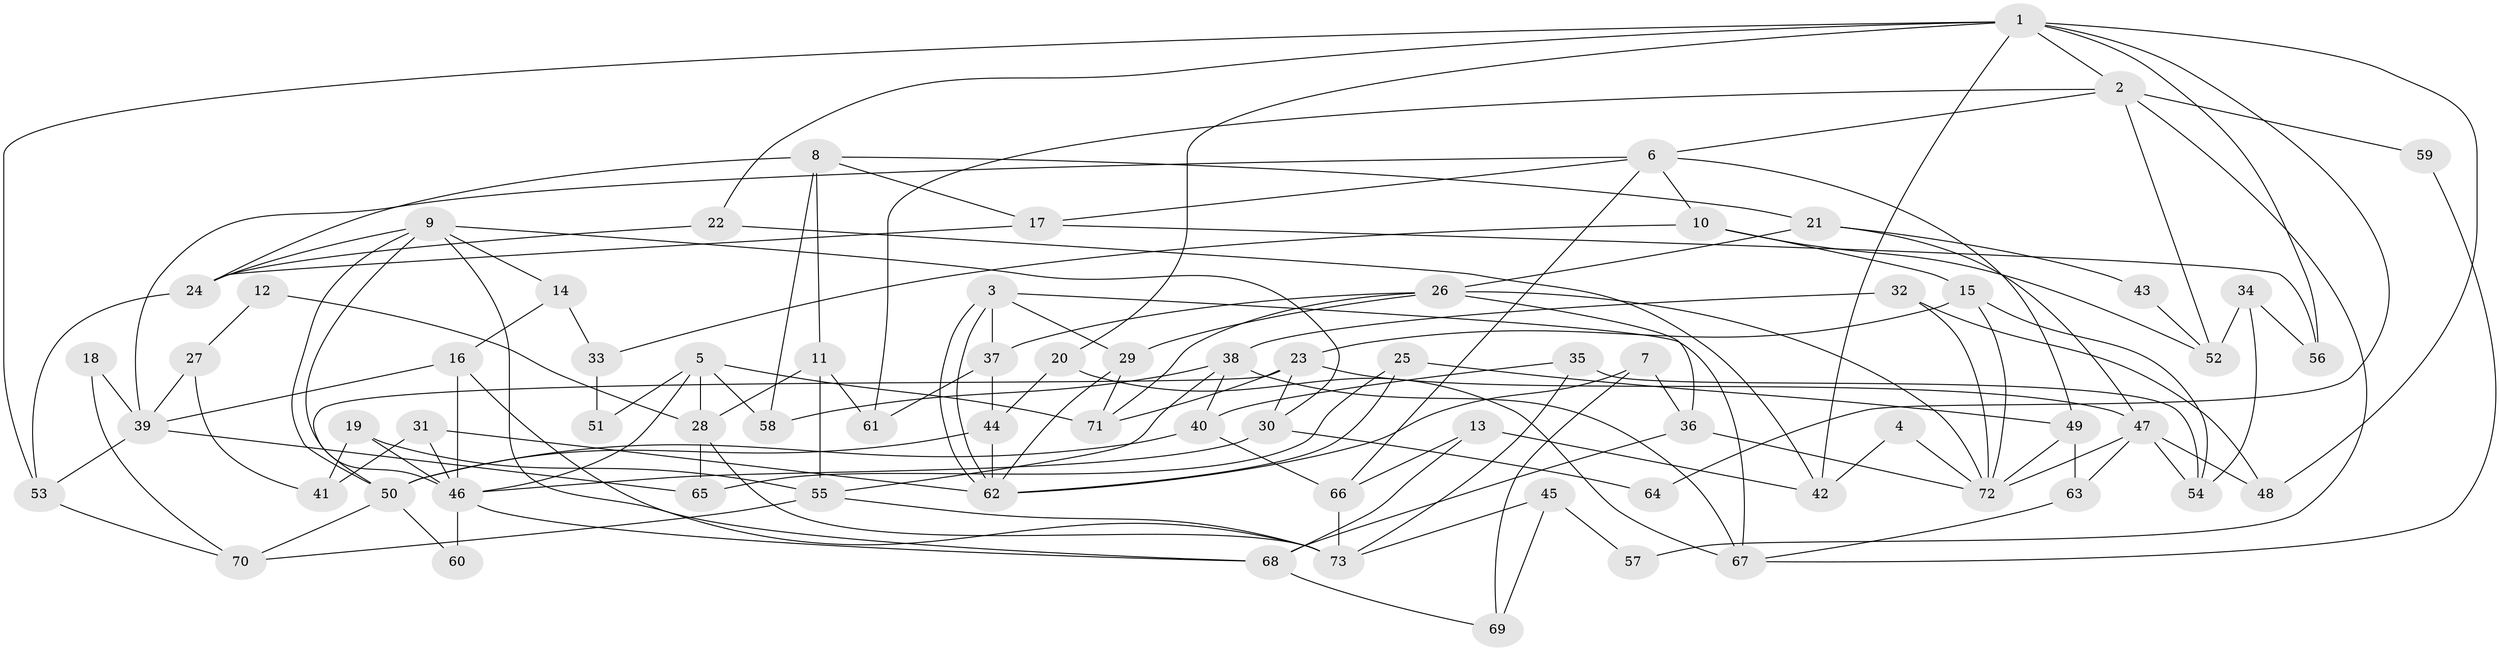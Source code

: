 // Generated by graph-tools (version 1.1) at 2025/26/03/09/25 03:26:10]
// undirected, 73 vertices, 146 edges
graph export_dot {
graph [start="1"]
  node [color=gray90,style=filled];
  1;
  2;
  3;
  4;
  5;
  6;
  7;
  8;
  9;
  10;
  11;
  12;
  13;
  14;
  15;
  16;
  17;
  18;
  19;
  20;
  21;
  22;
  23;
  24;
  25;
  26;
  27;
  28;
  29;
  30;
  31;
  32;
  33;
  34;
  35;
  36;
  37;
  38;
  39;
  40;
  41;
  42;
  43;
  44;
  45;
  46;
  47;
  48;
  49;
  50;
  51;
  52;
  53;
  54;
  55;
  56;
  57;
  58;
  59;
  60;
  61;
  62;
  63;
  64;
  65;
  66;
  67;
  68;
  69;
  70;
  71;
  72;
  73;
  1 -- 20;
  1 -- 22;
  1 -- 2;
  1 -- 42;
  1 -- 48;
  1 -- 53;
  1 -- 56;
  1 -- 64;
  2 -- 52;
  2 -- 6;
  2 -- 57;
  2 -- 59;
  2 -- 61;
  3 -- 62;
  3 -- 62;
  3 -- 29;
  3 -- 37;
  3 -- 67;
  4 -- 42;
  4 -- 72;
  5 -- 71;
  5 -- 46;
  5 -- 28;
  5 -- 51;
  5 -- 58;
  6 -- 66;
  6 -- 10;
  6 -- 17;
  6 -- 39;
  6 -- 49;
  7 -- 36;
  7 -- 62;
  7 -- 69;
  8 -- 17;
  8 -- 11;
  8 -- 21;
  8 -- 24;
  8 -- 58;
  9 -- 68;
  9 -- 50;
  9 -- 14;
  9 -- 24;
  9 -- 30;
  9 -- 46;
  10 -- 15;
  10 -- 33;
  10 -- 52;
  11 -- 61;
  11 -- 55;
  11 -- 28;
  12 -- 27;
  12 -- 28;
  13 -- 66;
  13 -- 68;
  13 -- 42;
  14 -- 16;
  14 -- 33;
  15 -- 72;
  15 -- 23;
  15 -- 54;
  16 -- 46;
  16 -- 39;
  16 -- 73;
  17 -- 24;
  17 -- 56;
  18 -- 39;
  18 -- 70;
  19 -- 46;
  19 -- 55;
  19 -- 41;
  20 -- 44;
  20 -- 67;
  21 -- 47;
  21 -- 26;
  21 -- 43;
  22 -- 24;
  22 -- 42;
  23 -- 71;
  23 -- 47;
  23 -- 30;
  23 -- 50;
  24 -- 53;
  25 -- 65;
  25 -- 49;
  25 -- 62;
  26 -- 37;
  26 -- 29;
  26 -- 36;
  26 -- 71;
  26 -- 72;
  27 -- 41;
  27 -- 39;
  28 -- 65;
  28 -- 73;
  29 -- 62;
  29 -- 71;
  30 -- 46;
  30 -- 64;
  31 -- 46;
  31 -- 62;
  31 -- 41;
  32 -- 38;
  32 -- 72;
  32 -- 48;
  33 -- 51;
  34 -- 56;
  34 -- 54;
  34 -- 52;
  35 -- 54;
  35 -- 73;
  35 -- 40;
  36 -- 72;
  36 -- 68;
  37 -- 44;
  37 -- 61;
  38 -- 58;
  38 -- 40;
  38 -- 55;
  38 -- 67;
  39 -- 53;
  39 -- 65;
  40 -- 50;
  40 -- 66;
  43 -- 52;
  44 -- 62;
  44 -- 50;
  45 -- 73;
  45 -- 69;
  45 -- 57;
  46 -- 60;
  46 -- 68;
  47 -- 48;
  47 -- 72;
  47 -- 54;
  47 -- 63;
  49 -- 63;
  49 -- 72;
  50 -- 70;
  50 -- 60;
  53 -- 70;
  55 -- 73;
  55 -- 70;
  59 -- 67;
  63 -- 67;
  66 -- 73;
  68 -- 69;
}
